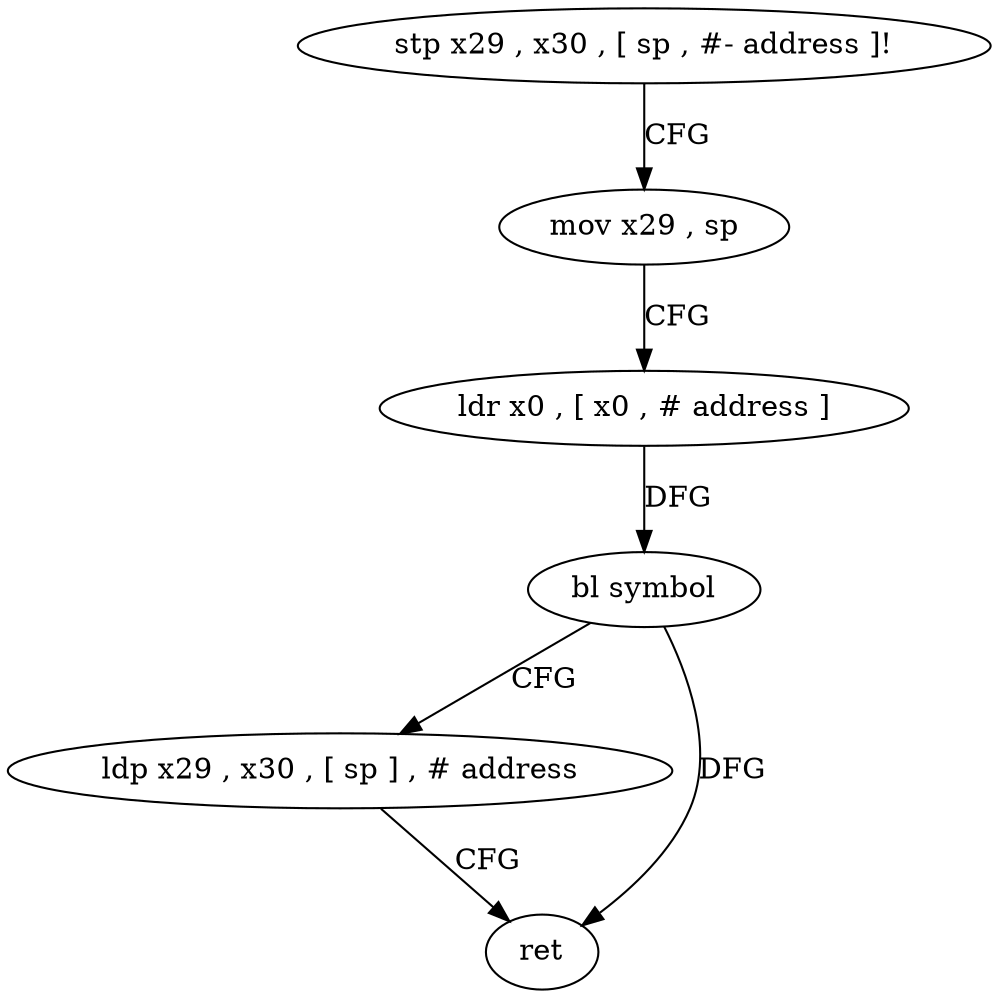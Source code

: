 digraph "func" {
"119536" [label = "stp x29 , x30 , [ sp , #- address ]!" ]
"119540" [label = "mov x29 , sp" ]
"119544" [label = "ldr x0 , [ x0 , # address ]" ]
"119548" [label = "bl symbol" ]
"119552" [label = "ldp x29 , x30 , [ sp ] , # address" ]
"119556" [label = "ret" ]
"119536" -> "119540" [ label = "CFG" ]
"119540" -> "119544" [ label = "CFG" ]
"119544" -> "119548" [ label = "DFG" ]
"119548" -> "119552" [ label = "CFG" ]
"119548" -> "119556" [ label = "DFG" ]
"119552" -> "119556" [ label = "CFG" ]
}
